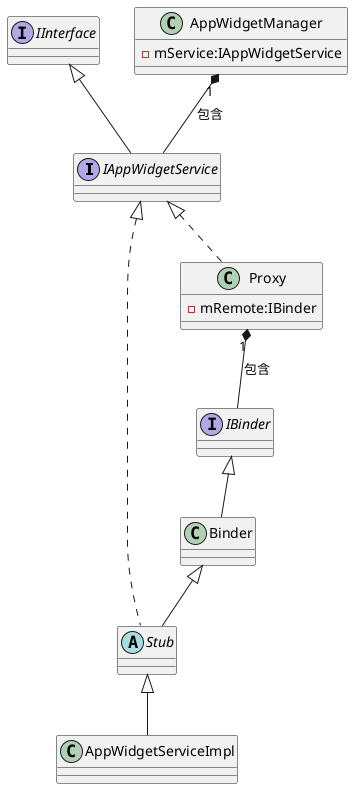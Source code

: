 @startuml
'https://plantuml.com/class-diagram

interface IAppWidgetService

abstract class Stub

class Proxy{
    - mRemote:IBinder
}

class AppWidgetServiceImpl


Stub <|-- AppWidgetServiceImpl


interface IInterface

interface IBinder

class Binder

class AppWidgetManager{
    - mService:IAppWidgetService
}


IBinder <|-- Binder

IInterface <|-- IAppWidgetService

Binder <|-- Stub

IAppWidgetService <|..Stub

IAppWidgetService <|.. Proxy

Proxy "1"*-- IBinder :包含

AppWidgetManager "1"*-- IAppWidgetService :包含

@enduml